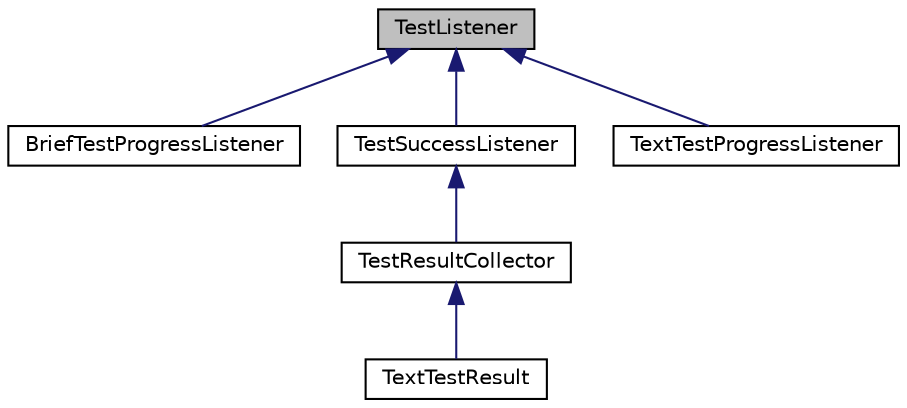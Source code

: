 digraph "TestListener"
{
  edge [fontname="Helvetica",fontsize="10",labelfontname="Helvetica",labelfontsize="10"];
  node [fontname="Helvetica",fontsize="10",shape=record];
  Node0 [label="TestListener",height=0.2,width=0.4,color="black", fillcolor="grey75", style="filled", fontcolor="black"];
  Node0 -> Node1 [dir="back",color="midnightblue",fontsize="10",style="solid",fontname="Helvetica"];
  Node1 [label="BriefTestProgressListener",height=0.2,width=0.4,color="black", fillcolor="white", style="filled",URL="$class_brief_test_progress_listener.html",tooltip="TestListener that prints the name of each test before running it. "];
  Node0 -> Node2 [dir="back",color="midnightblue",fontsize="10",style="solid",fontname="Helvetica"];
  Node2 [label="TestSuccessListener",height=0.2,width=0.4,color="black", fillcolor="white", style="filled",URL="$class_test_success_listener.html",tooltip="TestListener that checks if any test case failed. "];
  Node2 -> Node3 [dir="back",color="midnightblue",fontsize="10",style="solid",fontname="Helvetica"];
  Node3 [label="TestResultCollector",height=0.2,width=0.4,color="black", fillcolor="white", style="filled",URL="$class_test_result_collector.html",tooltip="Collects test result.A TestResultCollector is a TestListener which collects the results of executing ..."];
  Node3 -> Node4 [dir="back",color="midnightblue",fontsize="10",style="solid",fontname="Helvetica"];
  Node4 [label="TextTestResult",height=0.2,width=0.4,color="black", fillcolor="white", style="filled",URL="$class_text_test_result.html",tooltip="Holds printable test result (DEPRECATED).deprecated Use class TextTestProgressListener and TextOutput..."];
  Node0 -> Node5 [dir="back",color="midnightblue",fontsize="10",style="solid",fontname="Helvetica"];
  Node5 [label="TextTestProgressListener",height=0.2,width=0.4,color="black", fillcolor="white", style="filled",URL="$class_text_test_progress_listener.html",tooltip="TestListener that show the status of each TestCase test result. "];
}
